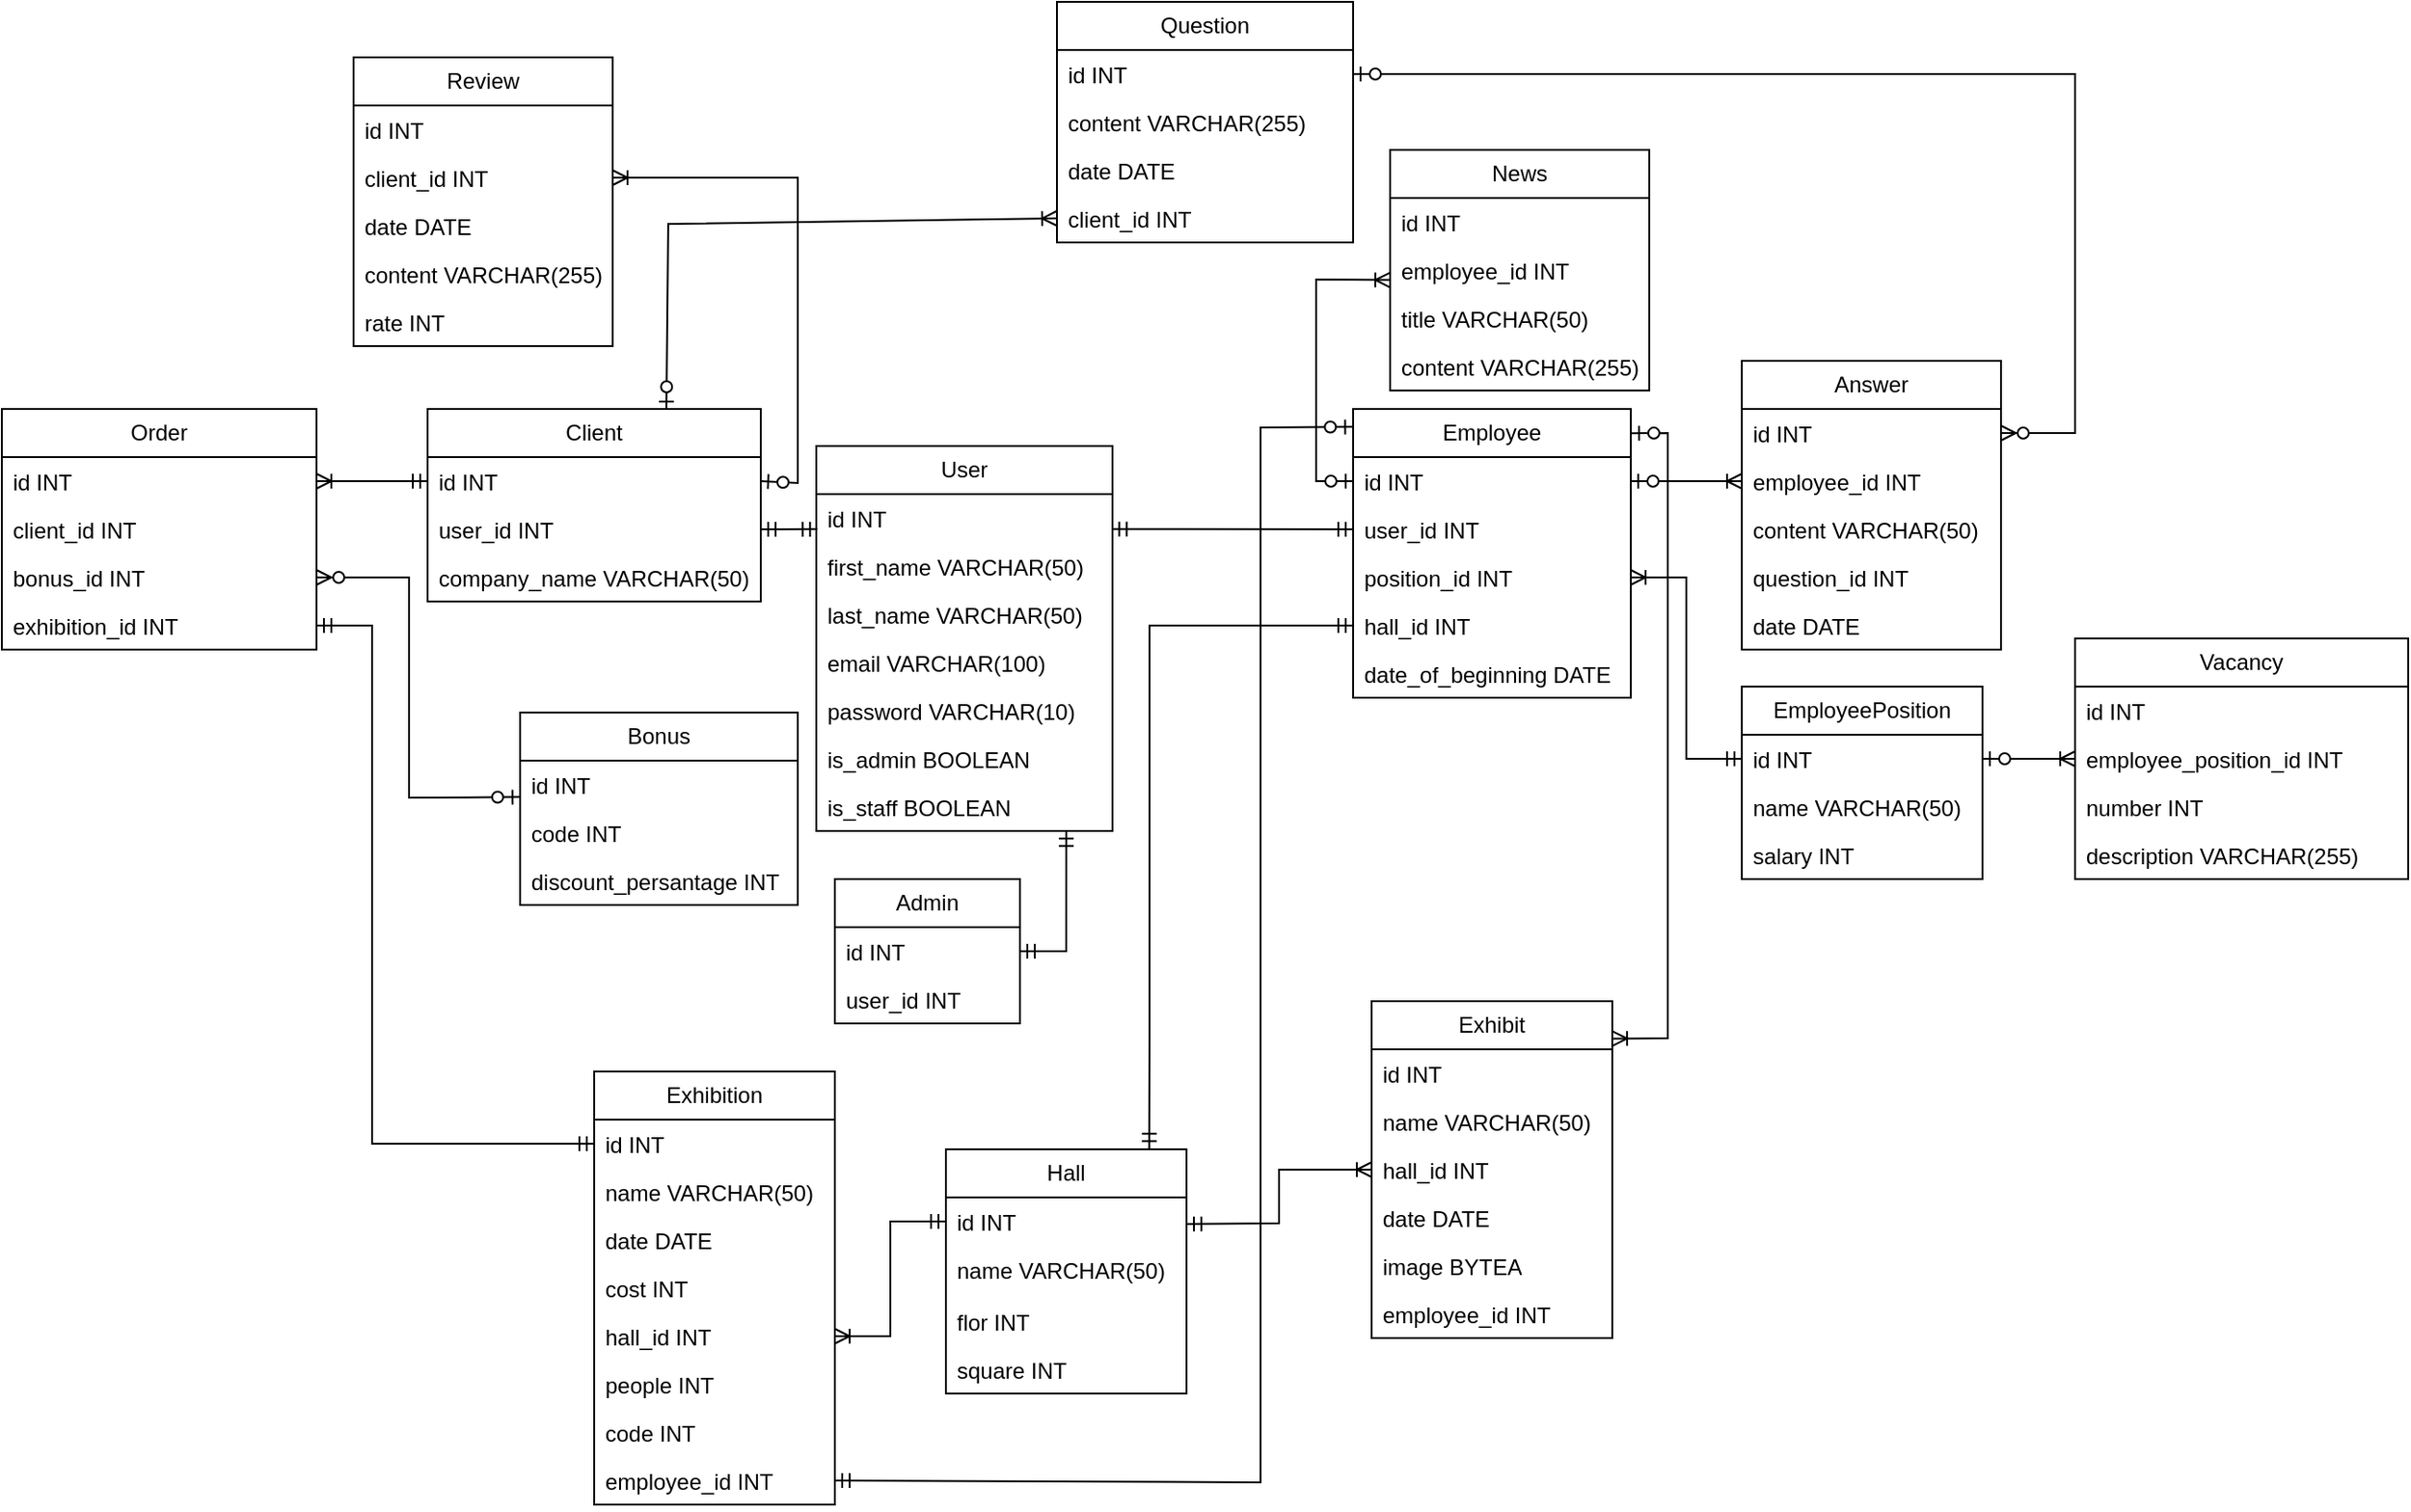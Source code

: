 <mxfile version="24.7.8">
  <diagram name="Страница — 1" id="OiuFwn5dXRsdFf4MFu_d">
    <mxGraphModel dx="890" dy="434" grid="1" gridSize="10" guides="1" tooltips="1" connect="1" arrows="1" fold="1" page="1" pageScale="1" pageWidth="3300" pageHeight="2339" math="0" shadow="0">
      <root>
        <mxCell id="0" />
        <mxCell id="1" parent="0" />
        <mxCell id="xz_uzvvLEYIj3LjR2kAn-1" value="Answer" style="swimlane;fontStyle=0;childLayout=stackLayout;horizontal=1;startSize=26;fillColor=none;horizontalStack=0;resizeParent=1;resizeParentMax=0;resizeLast=0;collapsible=1;marginBottom=0;whiteSpace=wrap;html=1;" parent="1" vertex="1">
          <mxGeometry x="940" y="194" width="140" height="156" as="geometry" />
        </mxCell>
        <mxCell id="xz_uzvvLEYIj3LjR2kAn-2" value="id INT" style="text;strokeColor=none;fillColor=none;align=left;verticalAlign=top;spacingLeft=4;spacingRight=4;overflow=hidden;rotatable=0;points=[[0,0.5],[1,0.5]];portConstraint=eastwest;whiteSpace=wrap;html=1;" parent="xz_uzvvLEYIj3LjR2kAn-1" vertex="1">
          <mxGeometry y="26" width="140" height="26" as="geometry" />
        </mxCell>
        <mxCell id="xz_uzvvLEYIj3LjR2kAn-3" value="employee_id INT" style="text;strokeColor=none;fillColor=none;align=left;verticalAlign=top;spacingLeft=4;spacingRight=4;overflow=hidden;rotatable=0;points=[[0,0.5],[1,0.5]];portConstraint=eastwest;whiteSpace=wrap;html=1;" parent="xz_uzvvLEYIj3LjR2kAn-1" vertex="1">
          <mxGeometry y="52" width="140" height="26" as="geometry" />
        </mxCell>
        <mxCell id="xz_uzvvLEYIj3LjR2kAn-4" value="content VARCHAR(50)" style="text;strokeColor=none;fillColor=none;align=left;verticalAlign=top;spacingLeft=4;spacingRight=4;overflow=hidden;rotatable=0;points=[[0,0.5],[1,0.5]];portConstraint=eastwest;whiteSpace=wrap;html=1;" parent="xz_uzvvLEYIj3LjR2kAn-1" vertex="1">
          <mxGeometry y="78" width="140" height="26" as="geometry" />
        </mxCell>
        <mxCell id="PYA6TkY53OO75lCwgB_c-13" value="question_id INT" style="text;strokeColor=none;fillColor=none;align=left;verticalAlign=top;spacingLeft=4;spacingRight=4;overflow=hidden;rotatable=0;points=[[0,0.5],[1,0.5]];portConstraint=eastwest;whiteSpace=wrap;html=1;" parent="xz_uzvvLEYIj3LjR2kAn-1" vertex="1">
          <mxGeometry y="104" width="140" height="26" as="geometry" />
        </mxCell>
        <mxCell id="loKQJZi6SepirxOrJKe6-18" value="date DATE" style="text;strokeColor=none;fillColor=none;align=left;verticalAlign=top;spacingLeft=4;spacingRight=4;overflow=hidden;rotatable=0;points=[[0,0.5],[1,0.5]];portConstraint=eastwest;whiteSpace=wrap;html=1;" parent="xz_uzvvLEYIj3LjR2kAn-1" vertex="1">
          <mxGeometry y="130" width="140" height="26" as="geometry" />
        </mxCell>
        <mxCell id="xz_uzvvLEYIj3LjR2kAn-5" value="Vacancy" style="swimlane;fontStyle=0;childLayout=stackLayout;horizontal=1;startSize=26;fillColor=none;horizontalStack=0;resizeParent=1;resizeParentMax=0;resizeLast=0;collapsible=1;marginBottom=0;whiteSpace=wrap;html=1;" parent="1" vertex="1">
          <mxGeometry x="1120" y="344" width="180" height="130" as="geometry" />
        </mxCell>
        <mxCell id="loKQJZi6SepirxOrJKe6-17" value="id INT" style="text;strokeColor=none;fillColor=none;align=left;verticalAlign=top;spacingLeft=4;spacingRight=4;overflow=hidden;rotatable=0;points=[[0,0.5],[1,0.5]];portConstraint=eastwest;whiteSpace=wrap;html=1;" parent="xz_uzvvLEYIj3LjR2kAn-5" vertex="1">
          <mxGeometry y="26" width="180" height="26" as="geometry" />
        </mxCell>
        <mxCell id="xz_uzvvLEYIj3LjR2kAn-6" value="employee_position_id INT" style="text;strokeColor=none;fillColor=none;align=left;verticalAlign=top;spacingLeft=4;spacingRight=4;overflow=hidden;rotatable=0;points=[[0,0.5],[1,0.5]];portConstraint=eastwest;whiteSpace=wrap;html=1;" parent="xz_uzvvLEYIj3LjR2kAn-5" vertex="1">
          <mxGeometry y="52" width="180" height="26" as="geometry" />
        </mxCell>
        <mxCell id="xz_uzvvLEYIj3LjR2kAn-7" value="number INT" style="text;strokeColor=none;fillColor=none;align=left;verticalAlign=top;spacingLeft=4;spacingRight=4;overflow=hidden;rotatable=0;points=[[0,0.5],[1,0.5]];portConstraint=eastwest;whiteSpace=wrap;html=1;" parent="xz_uzvvLEYIj3LjR2kAn-5" vertex="1">
          <mxGeometry y="78" width="180" height="26" as="geometry" />
        </mxCell>
        <mxCell id="xz_uzvvLEYIj3LjR2kAn-8" value="description VARCHAR(255)" style="text;strokeColor=none;fillColor=none;align=left;verticalAlign=top;spacingLeft=4;spacingRight=4;overflow=hidden;rotatable=0;points=[[0,0.5],[1,0.5]];portConstraint=eastwest;whiteSpace=wrap;html=1;" parent="xz_uzvvLEYIj3LjR2kAn-5" vertex="1">
          <mxGeometry y="104" width="180" height="26" as="geometry" />
        </mxCell>
        <mxCell id="xz_uzvvLEYIj3LjR2kAn-9" value="Question" style="swimlane;fontStyle=0;childLayout=stackLayout;horizontal=1;startSize=26;fillColor=none;horizontalStack=0;resizeParent=1;resizeParentMax=0;resizeLast=0;collapsible=1;marginBottom=0;whiteSpace=wrap;html=1;" parent="1" vertex="1">
          <mxGeometry x="570" width="160" height="130" as="geometry" />
        </mxCell>
        <mxCell id="loKQJZi6SepirxOrJKe6-19" value="id INT" style="text;strokeColor=none;fillColor=none;align=left;verticalAlign=top;spacingLeft=4;spacingRight=4;overflow=hidden;rotatable=0;points=[[0,0.5],[1,0.5]];portConstraint=eastwest;whiteSpace=wrap;html=1;" parent="xz_uzvvLEYIj3LjR2kAn-9" vertex="1">
          <mxGeometry y="26" width="160" height="26" as="geometry" />
        </mxCell>
        <mxCell id="xz_uzvvLEYIj3LjR2kAn-12" value="content VARCHAR(255)" style="text;strokeColor=none;fillColor=none;align=left;verticalAlign=top;spacingLeft=4;spacingRight=4;overflow=hidden;rotatable=0;points=[[0,0.5],[1,0.5]];portConstraint=eastwest;whiteSpace=wrap;html=1;" parent="xz_uzvvLEYIj3LjR2kAn-9" vertex="1">
          <mxGeometry y="52" width="160" height="26" as="geometry" />
        </mxCell>
        <mxCell id="loKQJZi6SepirxOrJKe6-20" value="date DATE" style="text;strokeColor=none;fillColor=none;align=left;verticalAlign=top;spacingLeft=4;spacingRight=4;overflow=hidden;rotatable=0;points=[[0,0.5],[1,0.5]];portConstraint=eastwest;whiteSpace=wrap;html=1;" parent="xz_uzvvLEYIj3LjR2kAn-9" vertex="1">
          <mxGeometry y="78" width="160" height="26" as="geometry" />
        </mxCell>
        <mxCell id="PYA6TkY53OO75lCwgB_c-49" value="client_id INT" style="text;strokeColor=none;fillColor=none;align=left;verticalAlign=top;spacingLeft=4;spacingRight=4;overflow=hidden;rotatable=0;points=[[0,0.5],[1,0.5]];portConstraint=eastwest;whiteSpace=wrap;html=1;" parent="xz_uzvvLEYIj3LjR2kAn-9" vertex="1">
          <mxGeometry y="104" width="160" height="26" as="geometry" />
        </mxCell>
        <mxCell id="xz_uzvvLEYIj3LjR2kAn-13" value="Review" style="swimlane;fontStyle=0;childLayout=stackLayout;horizontal=1;startSize=26;fillColor=none;horizontalStack=0;resizeParent=1;resizeParentMax=0;resizeLast=0;collapsible=1;marginBottom=0;whiteSpace=wrap;html=1;" parent="1" vertex="1">
          <mxGeometry x="190" y="30" width="140" height="156" as="geometry" />
        </mxCell>
        <mxCell id="xz_uzvvLEYIj3LjR2kAn-14" value="id INT" style="text;strokeColor=none;fillColor=none;align=left;verticalAlign=top;spacingLeft=4;spacingRight=4;overflow=hidden;rotatable=0;points=[[0,0.5],[1,0.5]];portConstraint=eastwest;whiteSpace=wrap;html=1;" parent="xz_uzvvLEYIj3LjR2kAn-13" vertex="1">
          <mxGeometry y="26" width="140" height="26" as="geometry" />
        </mxCell>
        <mxCell id="xz_uzvvLEYIj3LjR2kAn-15" value="client_id INT" style="text;strokeColor=none;fillColor=none;align=left;verticalAlign=top;spacingLeft=4;spacingRight=4;overflow=hidden;rotatable=0;points=[[0,0.5],[1,0.5]];portConstraint=eastwest;whiteSpace=wrap;html=1;" parent="xz_uzvvLEYIj3LjR2kAn-13" vertex="1">
          <mxGeometry y="52" width="140" height="26" as="geometry" />
        </mxCell>
        <mxCell id="loKQJZi6SepirxOrJKe6-7" value="date DATE" style="text;strokeColor=none;fillColor=none;align=left;verticalAlign=top;spacingLeft=4;spacingRight=4;overflow=hidden;rotatable=0;points=[[0,0.5],[1,0.5]];portConstraint=eastwest;whiteSpace=wrap;html=1;" parent="xz_uzvvLEYIj3LjR2kAn-13" vertex="1">
          <mxGeometry y="78" width="140" height="26" as="geometry" />
        </mxCell>
        <mxCell id="xz_uzvvLEYIj3LjR2kAn-16" value="content VARCHAR(255)" style="text;strokeColor=none;fillColor=none;align=left;verticalAlign=top;spacingLeft=4;spacingRight=4;overflow=hidden;rotatable=0;points=[[0,0.5],[1,0.5]];portConstraint=eastwest;whiteSpace=wrap;html=1;" parent="xz_uzvvLEYIj3LjR2kAn-13" vertex="1">
          <mxGeometry y="104" width="140" height="26" as="geometry" />
        </mxCell>
        <mxCell id="loKQJZi6SepirxOrJKe6-6" value="rate INT&lt;span style=&quot;color: rgba(0, 0, 0, 0); font-family: monospace; font-size: 0px; text-wrap: nowrap;&quot;&gt;%3CmxGraphModel%3E%3Croot%3E%3CmxCell%20id%3D%220%22%2F%3E%3CmxCell%20id%3D%221%22%20parent%3D%220%22%2F%3E%3CmxCell%20id%3D%222%22%20value%3D%22company_name%3A%20text%22%20style%3D%22text%3BstrokeColor%3Dnone%3BfillColor%3Dnone%3Balign%3Dleft%3BverticalAlign%3Dtop%3BspacingLeft%3D4%3BspacingRight%3D4%3Boverflow%3Dhidden%3Brotatable%3D0%3Bpoints%3D%5B%5B0%2C0.5%5D%2C%5B1%2C0.5%5D%5D%3BportConstraint%3Deastwest%3BwhiteSpace%3Dwrap%3Bhtml%3D1%3B%22%20vertex%3D%221%22%20parent%3D%221%22%3E%3CmxGeometry%20x%3D%221360%22%20y%3D%22368%22%20width%3D%22140%22%20height%3D%2226%22%20as%3D%22geometry%22%2F%3E%3C%2FmxCell%3E%3C%2Froot%3E%3C%2FmxGraphMod&amp;nbsp;&lt;/span&gt;" style="text;strokeColor=none;fillColor=none;align=left;verticalAlign=top;spacingLeft=4;spacingRight=4;overflow=hidden;rotatable=0;points=[[0,0.5],[1,0.5]];portConstraint=eastwest;whiteSpace=wrap;html=1;" parent="xz_uzvvLEYIj3LjR2kAn-13" vertex="1">
          <mxGeometry y="130" width="140" height="26" as="geometry" />
        </mxCell>
        <mxCell id="xz_uzvvLEYIj3LjR2kAn-17" value="Bonus" style="swimlane;fontStyle=0;childLayout=stackLayout;horizontal=1;startSize=26;fillColor=none;horizontalStack=0;resizeParent=1;resizeParentMax=0;resizeLast=0;collapsible=1;marginBottom=0;whiteSpace=wrap;html=1;" parent="1" vertex="1">
          <mxGeometry x="280" y="384" width="150" height="104" as="geometry" />
        </mxCell>
        <mxCell id="loKQJZi6SepirxOrJKe6-14" value="id INT" style="text;strokeColor=none;fillColor=none;align=left;verticalAlign=top;spacingLeft=4;spacingRight=4;overflow=hidden;rotatable=0;points=[[0,0.5],[1,0.5]];portConstraint=eastwest;whiteSpace=wrap;html=1;" parent="xz_uzvvLEYIj3LjR2kAn-17" vertex="1">
          <mxGeometry y="26" width="150" height="26" as="geometry" />
        </mxCell>
        <mxCell id="xz_uzvvLEYIj3LjR2kAn-18" value="code INT" style="text;strokeColor=none;fillColor=none;align=left;verticalAlign=top;spacingLeft=4;spacingRight=4;overflow=hidden;rotatable=0;points=[[0,0.5],[1,0.5]];portConstraint=eastwest;whiteSpace=wrap;html=1;" parent="xz_uzvvLEYIj3LjR2kAn-17" vertex="1">
          <mxGeometry y="52" width="150" height="26" as="geometry" />
        </mxCell>
        <mxCell id="xz_uzvvLEYIj3LjR2kAn-20" value="discount_persantage INT" style="text;strokeColor=none;fillColor=none;align=left;verticalAlign=top;spacingLeft=4;spacingRight=4;overflow=hidden;rotatable=0;points=[[0,0.5],[1,0.5]];portConstraint=eastwest;whiteSpace=wrap;html=1;" parent="xz_uzvvLEYIj3LjR2kAn-17" vertex="1">
          <mxGeometry y="78" width="150" height="26" as="geometry" />
        </mxCell>
        <mxCell id="xz_uzvvLEYIj3LjR2kAn-21" value="Order&lt;span style=&quot;color: rgba(0, 0, 0, 0); font-family: monospace; font-size: 0px; text-align: start; text-wrap: nowrap;&quot;&gt;%3CmxGraphModel%3E%3Croot%3E%3CmxCell%20id%3D%220%22%2F%3E%3CmxCell%20id%3D%221%22%20parent%3D%220%22%2F%3E%3CmxCell%20id%3D%222%22%20value%3D%22Bonus%22%20style%3D%22swimlane%3BfontStyle%3D0%3BchildLayout%3DstackLayout%3Bhorizontal%3D1%3BstartSize%3D26%3BfillColor%3Dnone%3BhorizontalStack%3D0%3BresizeParent%3D1%3BresizeParentMax%3D0%3BresizeLast%3D0%3Bcollapsible%3D1%3BmarginBottom%3D0%3BwhiteSpace%3Dwrap%3Bhtml%3D1%3B%22%20vertex%3D%221%22%20parent%3D%221%22%3E%3CmxGeometry%20x%3D%22730%22%20y%3D%22442%22%20width%3D%22140%22%20height%3D%22104%22%20as%3D%22geometry%22%2F%3E%3C%2FmxCell%3E%3CmxCell%20id%3D%223%22%20value%3D%22%2B%20field%3A%20type%22%20style%3D%22text%3BstrokeColor%3Dnone%3BfillColor%3Dnone%3Balign%3Dleft%3BverticalAlign%3Dtop%3BspacingLeft%3D4%3BspacingRight%3D4%3Boverflow%3Dhidden%3Brotatable%3D0%3Bpoints%3D%5B%5B0%2C0.5%5D%2C%5B1%2C0.5%5D%5D%3BportConstraint%3Deastwest%3BwhiteSpace%3Dwrap%3Bhtml%3D1%3B%22%20vertex%3D%221%22%20parent%3D%222%22%3E%3CmxGeometry%20y%3D%2226%22%20width%3D%22140%22%20height%3D%2226%22%20as%3D%22geometry%22%2F%3E%3C%2FmxCell%3E%3CmxCell%20id%3D%224%22%20value%3D%22%2B%20field%3A%20type%22%20style%3D%22text%3BstrokeColor%3Dnone%3BfillColor%3Dnone%3Balign%3Dleft%3BverticalAlign%3Dtop%3BspacingLeft%3D4%3BspacingRight%3D4%3Boverflow%3Dhidden%3Brotatable%3D0%3Bpoints%3D%5B%5B0%2C0.5%5D%2C%5B1%2C0.5%5D%5D%3BportConstraint%3Deastwest%3BwhiteSpace%3Dwrap%3Bhtml%3D1%3B%22%20vertex%3D%221%22%20parent%3D%222%22%3E%3CmxGeometry%20y%3D%2252%22%20width%3D%22140%22%20height%3D%2226%22%20as%3D%22geometry%22%2F%3E%3C%2FmxCell%3E%3CmxCell%20id%3D%225%22%20value%3D%22%2B%20field%3A%20type%22%20style%3D%22text%3BstrokeColor%3Dnone%3BfillColor%3Dnone%3Balign%3Dleft%3BverticalAlign%3Dtop%3BspacingLeft%3D4%3BspacingRight%3D4%3Boverflow%3Dhidden%3Brotatable%3D0%3Bpoints%3D%5B%5B0%2C0.5%5D%2C%5B1%2C0.5%5D%5D%3BportConstraint%3Deastwest%3BwhiteSpace%3Dwrap%3Bhtml%3D1%3B%22%20vertex%3D%221%22%20parent%3D%222%22%3E%3CmxGeometry%20y%3D%2278%22%20width%3D%22140%22%20height%3D%2226%22%20as%3D%22geometry%22%2F%3E%3C%2FmxCell%3E%3C%2Froot%3E%3C%2FmxGraphModel%3E&lt;/span&gt;" style="swimlane;fontStyle=0;childLayout=stackLayout;horizontal=1;startSize=26;fillColor=none;horizontalStack=0;resizeParent=1;resizeParentMax=0;resizeLast=0;collapsible=1;marginBottom=0;whiteSpace=wrap;html=1;" parent="1" vertex="1">
          <mxGeometry y="220" width="170" height="130" as="geometry" />
        </mxCell>
        <mxCell id="loKQJZi6SepirxOrJKe6-8" value="id INT" style="text;strokeColor=none;fillColor=none;align=left;verticalAlign=top;spacingLeft=4;spacingRight=4;overflow=hidden;rotatable=0;points=[[0,0.5],[1,0.5]];portConstraint=eastwest;whiteSpace=wrap;html=1;" parent="xz_uzvvLEYIj3LjR2kAn-21" vertex="1">
          <mxGeometry y="26" width="170" height="26" as="geometry" />
        </mxCell>
        <mxCell id="loKQJZi6SepirxOrJKe6-9" value="client_id INT" style="text;strokeColor=none;fillColor=none;align=left;verticalAlign=top;spacingLeft=4;spacingRight=4;overflow=hidden;rotatable=0;points=[[0,0.5],[1,0.5]];portConstraint=eastwest;whiteSpace=wrap;html=1;" parent="xz_uzvvLEYIj3LjR2kAn-21" vertex="1">
          <mxGeometry y="52" width="170" height="26" as="geometry" />
        </mxCell>
        <mxCell id="loKQJZi6SepirxOrJKe6-10" value="bonus_id INT" style="text;strokeColor=none;fillColor=none;align=left;verticalAlign=top;spacingLeft=4;spacingRight=4;overflow=hidden;rotatable=0;points=[[0,0.5],[1,0.5]];portConstraint=eastwest;whiteSpace=wrap;html=1;" parent="xz_uzvvLEYIj3LjR2kAn-21" vertex="1">
          <mxGeometry y="78" width="170" height="26" as="geometry" />
        </mxCell>
        <mxCell id="PYA6TkY53OO75lCwgB_c-22" value="exhibition_id INT" style="text;strokeColor=none;fillColor=none;align=left;verticalAlign=top;spacingLeft=4;spacingRight=4;overflow=hidden;rotatable=0;points=[[0,0.5],[1,0.5]];portConstraint=eastwest;whiteSpace=wrap;html=1;" parent="xz_uzvvLEYIj3LjR2kAn-21" vertex="1">
          <mxGeometry y="104" width="170" height="26" as="geometry" />
        </mxCell>
        <mxCell id="xz_uzvvLEYIj3LjR2kAn-25" value="EmployeePosition" style="swimlane;fontStyle=0;childLayout=stackLayout;horizontal=1;startSize=26;fillColor=none;horizontalStack=0;resizeParent=1;resizeParentMax=0;resizeLast=0;collapsible=1;marginBottom=0;whiteSpace=wrap;html=1;" parent="1" vertex="1">
          <mxGeometry x="940" y="370" width="130" height="104" as="geometry" />
        </mxCell>
        <mxCell id="loKQJZi6SepirxOrJKe6-16" value="id INT" style="text;strokeColor=none;fillColor=none;align=left;verticalAlign=top;spacingLeft=4;spacingRight=4;overflow=hidden;rotatable=0;points=[[0,0.5],[1,0.5]];portConstraint=eastwest;whiteSpace=wrap;html=1;" parent="xz_uzvvLEYIj3LjR2kAn-25" vertex="1">
          <mxGeometry y="26" width="130" height="26" as="geometry" />
        </mxCell>
        <mxCell id="xz_uzvvLEYIj3LjR2kAn-26" value="name VARCHAR(50)" style="text;strokeColor=none;fillColor=none;align=left;verticalAlign=top;spacingLeft=4;spacingRight=4;overflow=hidden;rotatable=0;points=[[0,0.5],[1,0.5]];portConstraint=eastwest;whiteSpace=wrap;html=1;" parent="xz_uzvvLEYIj3LjR2kAn-25" vertex="1">
          <mxGeometry y="52" width="130" height="26" as="geometry" />
        </mxCell>
        <mxCell id="xz_uzvvLEYIj3LjR2kAn-27" value="salary INT" style="text;strokeColor=none;fillColor=none;align=left;verticalAlign=top;spacingLeft=4;spacingRight=4;overflow=hidden;rotatable=0;points=[[0,0.5],[1,0.5]];portConstraint=eastwest;whiteSpace=wrap;html=1;" parent="xz_uzvvLEYIj3LjR2kAn-25" vertex="1">
          <mxGeometry y="78" width="130" height="26" as="geometry" />
        </mxCell>
        <mxCell id="xz_uzvvLEYIj3LjR2kAn-30" value="User" style="swimlane;fontStyle=0;childLayout=stackLayout;horizontal=1;startSize=26;fillColor=none;horizontalStack=0;resizeParent=1;resizeParentMax=0;resizeLast=0;collapsible=1;marginBottom=0;whiteSpace=wrap;html=1;" parent="1" vertex="1">
          <mxGeometry x="440" y="240" width="160" height="208" as="geometry">
            <mxRectangle x="1040" y="-130" width="70" height="30" as="alternateBounds" />
          </mxGeometry>
        </mxCell>
        <mxCell id="xz_uzvvLEYIj3LjR2kAn-31" value="id INT" style="text;strokeColor=none;fillColor=none;align=left;verticalAlign=top;spacingLeft=4;spacingRight=4;overflow=hidden;rotatable=0;points=[[0,0.5],[1,0.5]];portConstraint=eastwest;whiteSpace=wrap;html=1;" parent="xz_uzvvLEYIj3LjR2kAn-30" vertex="1">
          <mxGeometry y="26" width="160" height="26" as="geometry" />
        </mxCell>
        <mxCell id="xz_uzvvLEYIj3LjR2kAn-32" value="first_name VARCHAR(50)" style="text;strokeColor=none;fillColor=none;align=left;verticalAlign=top;spacingLeft=4;spacingRight=4;overflow=hidden;rotatable=0;points=[[0,0.5],[1,0.5]];portConstraint=eastwest;whiteSpace=wrap;html=1;" parent="xz_uzvvLEYIj3LjR2kAn-30" vertex="1">
          <mxGeometry y="52" width="160" height="26" as="geometry" />
        </mxCell>
        <mxCell id="xz_uzvvLEYIj3LjR2kAn-33" value="last_name VARCHAR(50)" style="text;strokeColor=none;fillColor=none;align=left;verticalAlign=top;spacingLeft=4;spacingRight=4;overflow=hidden;rotatable=0;points=[[0,0.5],[1,0.5]];portConstraint=eastwest;whiteSpace=wrap;html=1;" parent="xz_uzvvLEYIj3LjR2kAn-30" vertex="1">
          <mxGeometry y="78" width="160" height="26" as="geometry" />
        </mxCell>
        <mxCell id="loKQJZi6SepirxOrJKe6-1" value="email VARCHAR(100)" style="text;strokeColor=none;fillColor=none;align=left;verticalAlign=top;spacingLeft=4;spacingRight=4;overflow=hidden;rotatable=0;points=[[0,0.5],[1,0.5]];portConstraint=eastwest;whiteSpace=wrap;html=1;" parent="xz_uzvvLEYIj3LjR2kAn-30" vertex="1">
          <mxGeometry y="104" width="160" height="26" as="geometry" />
        </mxCell>
        <mxCell id="loKQJZi6SepirxOrJKe6-2" value="password VARCHAR(10)" style="text;strokeColor=none;fillColor=none;align=left;verticalAlign=top;spacingLeft=4;spacingRight=4;overflow=hidden;rotatable=0;points=[[0,0.5],[1,0.5]];portConstraint=eastwest;whiteSpace=wrap;html=1;" parent="xz_uzvvLEYIj3LjR2kAn-30" vertex="1">
          <mxGeometry y="130" width="160" height="26" as="geometry" />
        </mxCell>
        <mxCell id="loKQJZi6SepirxOrJKe6-3" value="is_admin BOOLEAN&lt;span style=&quot;color: rgba(0, 0, 0, 0); font-family: monospace; font-size: 0px; text-wrap: nowrap;&quot;&gt;%3CmxGraphModel%3E%3Croot%3E%3CmxCell%20id%3D%220%22%2F%3E%3CmxCell%20id%3D%221%22%20parent%3D%220%22%2F%3E%3CmxCell%20id%3D%222%22%20value%3D%22first_name%3A%20text%22%20style%3D%22text%3BstrokeColor%3Dnone%3BfillColor%3Dnone%3Balign%3Dleft%3BverticalAlign%3Dtop%3BspacingLeft%3D4%3BspacingRight%3D4%3Boverflow%3Dhidden%3Brotatable%3D0%3Bpoints%3D%5B%5B0%2C0.5%5D%2C%5B1%2C0.5%5D%5D%3BportConstraint%3Deastwest%3BwhiteSpace%3Dwrap%3Bhtml%3D1%3B%22%20vertex%3D%221%22%20parent%3D%221%22%3E%3CmxGeometry%20x%3D%221200%22%20y%3D%22462%22%20width%3D%22140%22%20height%3D%2226%22%20as%3D%22geometry%22%2F%3E%3C%2FmxCell%3E%3C%2Froot%3E%3C%2FmxGraphMode BE&lt;/span&gt;" style="text;strokeColor=none;fillColor=none;align=left;verticalAlign=top;spacingLeft=4;spacingRight=4;overflow=hidden;rotatable=0;points=[[0,0.5],[1,0.5]];portConstraint=eastwest;whiteSpace=wrap;html=1;" parent="xz_uzvvLEYIj3LjR2kAn-30" vertex="1">
          <mxGeometry y="156" width="160" height="26" as="geometry" />
        </mxCell>
        <mxCell id="loKQJZi6SepirxOrJKe6-4" value="is_staff BOOLEAN&lt;span style=&quot;color: rgba(0, 0, 0, 0); font-family: monospace; font-size: 0px; text-wrap: nowrap;&quot;&gt;%3CmxGraphModel%3E%3Croot%3E%3CmxCell%20id%3D%220%22%2F%3E%3CmxCell%20id%3D%221%22%20parent%3D%220%22%2F%3E%3CmxCell%20id%3D%222%22%20value%3D%22first_name%3A%20text%22%20style%3D%22text%3BstrokeColor%3Dnone%3BfillColor%3Dnone%3Balign%3Dleft%3BverticalAlign%3Dtop%3BspacingLeft%3D4%3BspacingRight%3D4%3Boverflow%3Dhidden%3Brotatable%3D0%3Bpoints%3D%5B%5B0%2C0.5%5D%2C%5B1%2C0.5%5D%5D%3BportConstraint%3Deastwest%3BwhiteSpace%3Dwrap%3Bhtml%3D1%3B%22%20vertex%3D%221%22%20parent%3D%221%22%3E%3CmxGeometry%20x%3D%221200%22%20y%3D%22462%22%20width%3D%22140%22%20height%3D%2226%22%20as%3D%22geometry%22%2F%3E%3C%2FmxCell%3E%3C%2Froot%3E%3C%2FmxGraphMode&lt;/span&gt;" style="text;strokeColor=none;fillColor=none;align=left;verticalAlign=top;spacingLeft=4;spacingRight=4;overflow=hidden;rotatable=0;points=[[0,0.5],[1,0.5]];portConstraint=eastwest;whiteSpace=wrap;html=1;" parent="xz_uzvvLEYIj3LjR2kAn-30" vertex="1">
          <mxGeometry y="182" width="160" height="26" as="geometry" />
        </mxCell>
        <mxCell id="xz_uzvvLEYIj3LjR2kAn-34" value="Client" style="swimlane;fontStyle=0;childLayout=stackLayout;horizontal=1;startSize=26;fillColor=none;horizontalStack=0;resizeParent=1;resizeParentMax=0;resizeLast=0;collapsible=1;marginBottom=0;whiteSpace=wrap;html=1;" parent="1" vertex="1">
          <mxGeometry x="230" y="220" width="180" height="104" as="geometry" />
        </mxCell>
        <mxCell id="xz_uzvvLEYIj3LjR2kAn-35" value="id INT" style="text;strokeColor=none;fillColor=none;align=left;verticalAlign=top;spacingLeft=4;spacingRight=4;overflow=hidden;rotatable=0;points=[[0,0.5],[1,0.5]];portConstraint=eastwest;whiteSpace=wrap;html=1;" parent="xz_uzvvLEYIj3LjR2kAn-34" vertex="1">
          <mxGeometry y="26" width="180" height="26" as="geometry" />
        </mxCell>
        <mxCell id="xz_uzvvLEYIj3LjR2kAn-36" value="user_id INT" style="text;strokeColor=none;fillColor=none;align=left;verticalAlign=top;spacingLeft=4;spacingRight=4;overflow=hidden;rotatable=0;points=[[0,0.5],[1,0.5]];portConstraint=eastwest;whiteSpace=wrap;html=1;" parent="xz_uzvvLEYIj3LjR2kAn-34" vertex="1">
          <mxGeometry y="52" width="180" height="26" as="geometry" />
        </mxCell>
        <mxCell id="loKQJZi6SepirxOrJKe6-5" value="company_name VARCHAR(50)" style="text;strokeColor=none;fillColor=none;align=left;verticalAlign=top;spacingLeft=4;spacingRight=4;overflow=hidden;rotatable=0;points=[[0,0.5],[1,0.5]];portConstraint=eastwest;whiteSpace=wrap;html=1;" parent="xz_uzvvLEYIj3LjR2kAn-34" vertex="1">
          <mxGeometry y="78" width="180" height="26" as="geometry" />
        </mxCell>
        <mxCell id="xz_uzvvLEYIj3LjR2kAn-38" value="Employee" style="swimlane;fontStyle=0;childLayout=stackLayout;horizontal=1;startSize=26;fillColor=none;horizontalStack=0;resizeParent=1;resizeParentMax=0;resizeLast=0;collapsible=1;marginBottom=0;whiteSpace=wrap;html=1;" parent="1" vertex="1">
          <mxGeometry x="730" y="220" width="150" height="156" as="geometry" />
        </mxCell>
        <mxCell id="loKQJZi6SepirxOrJKe6-15" value="id INT" style="text;strokeColor=none;fillColor=none;align=left;verticalAlign=top;spacingLeft=4;spacingRight=4;overflow=hidden;rotatable=0;points=[[0,0.5],[1,0.5]];portConstraint=eastwest;whiteSpace=wrap;html=1;" parent="xz_uzvvLEYIj3LjR2kAn-38" vertex="1">
          <mxGeometry y="26" width="150" height="26" as="geometry" />
        </mxCell>
        <mxCell id="xz_uzvvLEYIj3LjR2kAn-39" value="user_id INT" style="text;strokeColor=none;fillColor=none;align=left;verticalAlign=top;spacingLeft=4;spacingRight=4;overflow=hidden;rotatable=0;points=[[0,0.5],[1,0.5]];portConstraint=eastwest;whiteSpace=wrap;html=1;" parent="xz_uzvvLEYIj3LjR2kAn-38" vertex="1">
          <mxGeometry y="52" width="150" height="26" as="geometry" />
        </mxCell>
        <mxCell id="xz_uzvvLEYIj3LjR2kAn-40" value="position_id INT" style="text;strokeColor=none;fillColor=none;align=left;verticalAlign=top;spacingLeft=4;spacingRight=4;overflow=hidden;rotatable=0;points=[[0,0.5],[1,0.5]];portConstraint=eastwest;whiteSpace=wrap;html=1;" parent="xz_uzvvLEYIj3LjR2kAn-38" vertex="1">
          <mxGeometry y="78" width="150" height="26" as="geometry" />
        </mxCell>
        <mxCell id="PYA6TkY53OO75lCwgB_c-53" value="hall_id INT" style="text;strokeColor=none;fillColor=none;align=left;verticalAlign=top;spacingLeft=4;spacingRight=4;overflow=hidden;rotatable=0;points=[[0,0.5],[1,0.5]];portConstraint=eastwest;whiteSpace=wrap;html=1;" parent="xz_uzvvLEYIj3LjR2kAn-38" vertex="1">
          <mxGeometry y="104" width="150" height="26" as="geometry" />
        </mxCell>
        <mxCell id="xz_uzvvLEYIj3LjR2kAn-41" value="date_of_beginning DATE" style="text;strokeColor=none;fillColor=none;align=left;verticalAlign=top;spacingLeft=4;spacingRight=4;overflow=hidden;rotatable=0;points=[[0,0.5],[1,0.5]];portConstraint=eastwest;whiteSpace=wrap;html=1;" parent="xz_uzvvLEYIj3LjR2kAn-38" vertex="1">
          <mxGeometry y="130" width="150" height="26" as="geometry" />
        </mxCell>
        <mxCell id="-UJhQmpOmuIaUnyKF4Fn-2" value="News" style="swimlane;fontStyle=0;childLayout=stackLayout;horizontal=1;startSize=26;fillColor=none;horizontalStack=0;resizeParent=1;resizeParentMax=0;resizeLast=0;collapsible=1;marginBottom=0;whiteSpace=wrap;html=1;" parent="1" vertex="1">
          <mxGeometry x="750" y="80" width="140" height="130" as="geometry" />
        </mxCell>
        <mxCell id="-UJhQmpOmuIaUnyKF4Fn-3" value="id INT" style="text;strokeColor=none;fillColor=none;align=left;verticalAlign=top;spacingLeft=4;spacingRight=4;overflow=hidden;rotatable=0;points=[[0,0.5],[1,0.5]];portConstraint=eastwest;whiteSpace=wrap;html=1;" parent="-UJhQmpOmuIaUnyKF4Fn-2" vertex="1">
          <mxGeometry y="26" width="140" height="26" as="geometry" />
        </mxCell>
        <mxCell id="-UJhQmpOmuIaUnyKF4Fn-4" value="employee_id INT" style="text;strokeColor=none;fillColor=none;align=left;verticalAlign=top;spacingLeft=4;spacingRight=4;overflow=hidden;rotatable=0;points=[[0,0.5],[1,0.5]];portConstraint=eastwest;whiteSpace=wrap;html=1;" parent="-UJhQmpOmuIaUnyKF4Fn-2" vertex="1">
          <mxGeometry y="52" width="140" height="26" as="geometry" />
        </mxCell>
        <mxCell id="PYA6TkY53OO75lCwgB_c-31" value="title VARCHAR(50)" style="text;strokeColor=none;fillColor=none;align=left;verticalAlign=top;spacingLeft=4;spacingRight=4;overflow=hidden;rotatable=0;points=[[0,0.5],[1,0.5]];portConstraint=eastwest;whiteSpace=wrap;html=1;" parent="-UJhQmpOmuIaUnyKF4Fn-2" vertex="1">
          <mxGeometry y="78" width="140" height="26" as="geometry" />
        </mxCell>
        <mxCell id="-UJhQmpOmuIaUnyKF4Fn-5" value="content VARCHAR(255)" style="text;strokeColor=none;fillColor=none;align=left;verticalAlign=top;spacingLeft=4;spacingRight=4;overflow=hidden;rotatable=0;points=[[0,0.5],[1,0.5]];portConstraint=eastwest;whiteSpace=wrap;html=1;" parent="-UJhQmpOmuIaUnyKF4Fn-2" vertex="1">
          <mxGeometry y="104" width="140" height="26" as="geometry" />
        </mxCell>
        <mxCell id="-UJhQmpOmuIaUnyKF4Fn-8" value="Exhibition" style="swimlane;fontStyle=0;childLayout=stackLayout;horizontal=1;startSize=26;fillColor=none;horizontalStack=0;resizeParent=1;resizeParentMax=0;resizeLast=0;collapsible=1;marginBottom=0;whiteSpace=wrap;html=1;" parent="1" vertex="1">
          <mxGeometry x="320" y="578" width="130" height="234" as="geometry" />
        </mxCell>
        <mxCell id="-UJhQmpOmuIaUnyKF4Fn-9" value="id INT" style="text;strokeColor=none;fillColor=none;align=left;verticalAlign=top;spacingLeft=4;spacingRight=4;overflow=hidden;rotatable=0;points=[[0,0.5],[1,0.5]];portConstraint=eastwest;whiteSpace=wrap;html=1;" parent="-UJhQmpOmuIaUnyKF4Fn-8" vertex="1">
          <mxGeometry y="26" width="130" height="26" as="geometry" />
        </mxCell>
        <mxCell id="-UJhQmpOmuIaUnyKF4Fn-10" value="name VARCHAR(50)" style="text;strokeColor=none;fillColor=none;align=left;verticalAlign=top;spacingLeft=4;spacingRight=4;overflow=hidden;rotatable=0;points=[[0,0.5],[1,0.5]];portConstraint=eastwest;whiteSpace=wrap;html=1;" parent="-UJhQmpOmuIaUnyKF4Fn-8" vertex="1">
          <mxGeometry y="52" width="130" height="26" as="geometry" />
        </mxCell>
        <mxCell id="-UJhQmpOmuIaUnyKF4Fn-11" value="date DATE" style="text;strokeColor=none;fillColor=none;align=left;verticalAlign=top;spacingLeft=4;spacingRight=4;overflow=hidden;rotatable=0;points=[[0,0.5],[1,0.5]];portConstraint=eastwest;whiteSpace=wrap;html=1;" parent="-UJhQmpOmuIaUnyKF4Fn-8" vertex="1">
          <mxGeometry y="78" width="130" height="26" as="geometry" />
        </mxCell>
        <mxCell id="-UJhQmpOmuIaUnyKF4Fn-12" value="cost INT&lt;span style=&quot;color: rgba(0, 0, 0, 0); font-family: monospace; font-size: 0px; text-wrap: nowrap;&quot;&gt;%3CmxGraphModel%3E%3Croot%3E%3CmxCell%20id%3D%220%22%2F%3E%3CmxCell%20id%3D%221%22%20parent%3D%220%22%2F%3E%3CmxCell%20id%3D%222%22%20value%3D%22Question%22%20style%3D%22swimlane%3BfontStyle%3D0%3BchildLayout%3DstackLayout%3Bhorizontal%3D1%3BstartSize%3D26%3BfillColor%3Dnone%3BhorizontalStack%3D0%3BresizeParent%3D1%3BresizeParentMax%3D0%3BresizeLast%3D0%3Bcollapsible%3D1%3BmarginBottom%3D0%3BwhiteSpace%3Dwrap%3Bhtml%3D1%3B%22%20vertex%3D%221%22%20parent%3D%221%22%3E%3CmxGeometry%20x%3D%221320%22%20y%3D%22-208%22%20width%3D%22120%22%20height%3D%22130%22%20as%3D%22geometry%22%2F%3E%3C%2FmxCell%3E%3CmxCell%20id%3D%223%22%20value%3D%22id%22%20style%3D%22text%3BstrokeColor%3Dnone%3BfillColor%3Dnone%3Balign%3Dleft%3BverticalAlign%3Dtop%3BspacingLeft%3D4%3BspacingRight%3D4%3Boverflow%3Dhidden%3Brotatable%3D0%3Bpoints%3D%5B%5B0%2C0.5%5D%2C%5B1%2C0.5%5D%5D%3BportConstraint%3Deastwest%3BwhiteSpace%3Dwrap%3Bhtml%3D1%3B%22%20vertex%3D%221%22%20parent%3D%222%22%3E%3CmxGeometry%20y%3D%2226%22%20width%3D%22120%22%20height%3D%2226%22%20as%3D%22geometry%22%2F%3E%3C%2FmxCell%3E%3CmxCell%20id%3D%224%22%20value%3D%22answer_id%22%20style%3D%22text%3BstrokeColor%3Dnone%3BfillColor%3Dnone%3Balign%3Dleft%3BverticalAlign%3Dtop%3BspacingLeft%3D4%3BspacingRight%3D4%3Boverflow%3Dhidden%3Brotatable%3D0%3Bpoints%3D%5B%5B0%2C0.5%5D%2C%5B1%2C0.5%5D%5D%3BportConstraint%3Deastwest%3BwhiteSpace%3Dwrap%3Bhtml%3D1%3B%22%20vertex%3D%221%22%20parent%3D%222%22%3E%3CmxGeometry%20y%3D%2252%22%20width%3D%22120%22%20height%3D%2226%22%20as%3D%22geometry%22%2F%3E%3C%2FmxCell%3E%3CmxCell%20id%3D%225%22%20value%3D%22content%22%20style%3D%22text%3BstrokeColor%3Dnone%3BfillColor%3Dnone%3Balign%3Dleft%3BverticalAlign%3Dtop%3BspacingLeft%3D4%3BspacingRight%3D4%3Boverflow%3Dhidden%3Brotatable%3D0%3Bpoints%3D%5B%5B0%2C0.5%5D%2C%5B1%2C0.5%5D%5D%3BportConstraint%3Deastwest%3BwhiteSpace%3Dwrap%3Bhtml%3D1%3B%22%20vertex%3D%221%22%20parent%3D%222%22%3E%3CmxGeometry%20y%3D%2278%22%20width%3D%22120%22%20height%3D%2226%22%20as%3D%22geometry%22%2F%3E%3C%2FmxCell%3E%3CmxCell%20id%3D%226%22%20value%3D%22date%22%20style%3D%22text%3BstrokeColor%3Dnone%3BfillColor%3Dnone%3Balign%3Dleft%3BverticalAlign%3Dtop%3BspacingLeft%3D4%3BspacingRight%3D4%3Boverflow%3Dhidden%3Brotatable%3D0%3Bpoints%3D%5B%5B0%2C0.5%5D%2C%5B1%2C0.5%5D%5D%3BportConstraint%3Deastwest%3BwhiteSpace%3Dwrap%3Bhtml%3D1%3B%22%20vertex%3D%221%22%20parent%3D%222%22%3E%3CmxGeometry%20y%3D%22104%22%20width%3D%22120%22%20height%3D%2226%22%20as%3D%22geometry%22%2F%3E%3C%2FmxCell%3E%3C%2Froot%3E%3C%2FmxGraphModel%3E&amp;nbsp;&lt;/span&gt;" style="text;strokeColor=none;fillColor=none;align=left;verticalAlign=top;spacingLeft=4;spacingRight=4;overflow=hidden;rotatable=0;points=[[0,0.5],[1,0.5]];portConstraint=eastwest;whiteSpace=wrap;html=1;" parent="-UJhQmpOmuIaUnyKF4Fn-8" vertex="1">
          <mxGeometry y="104" width="130" height="26" as="geometry" />
        </mxCell>
        <mxCell id="-UJhQmpOmuIaUnyKF4Fn-13" value="hall_id INT" style="text;strokeColor=none;fillColor=none;align=left;verticalAlign=top;spacingLeft=4;spacingRight=4;overflow=hidden;rotatable=0;points=[[0,0.5],[1,0.5]];portConstraint=eastwest;whiteSpace=wrap;html=1;" parent="-UJhQmpOmuIaUnyKF4Fn-8" vertex="1">
          <mxGeometry y="130" width="130" height="26" as="geometry" />
        </mxCell>
        <mxCell id="-UJhQmpOmuIaUnyKF4Fn-15" value="people INT" style="text;strokeColor=none;fillColor=none;align=left;verticalAlign=top;spacingLeft=4;spacingRight=4;overflow=hidden;rotatable=0;points=[[0,0.5],[1,0.5]];portConstraint=eastwest;whiteSpace=wrap;html=1;" parent="-UJhQmpOmuIaUnyKF4Fn-8" vertex="1">
          <mxGeometry y="156" width="130" height="26" as="geometry" />
        </mxCell>
        <mxCell id="-UJhQmpOmuIaUnyKF4Fn-14" value="code INT&lt;span style=&quot;color: rgba(0, 0, 0, 0); font-family: monospace; font-size: 0px; text-wrap: nowrap;&quot;&gt;%3CmxGraphModel%3E%3Croot%3E%3CmxCell%20id%3D%220%22%2F%3E%3CmxCell%20id%3D%221%22%20parent%3D%220%22%2F%3E%3CmxCell%20id%3D%222%22%20value%3D%22cost%26lt%3Bspan%20style%3D%26quot%3Bcolor%3A%20rgba(0%2C%200%2C%200%2C%200)%3B%20font-family%3A%20monospace%3B%20font-size%3A%200px%3B%20text-wrap%3A%20nowrap%3B%26quot%3B%26gt%3B%253CmxGraphModel%253E%253Croot%253E%253CmxCell%2520id%253D%25220%2522%252F%253E%253CmxCell%2520id%253D%25221%2522%2520parent%253D%25220%2522%252F%253E%253CmxCell%2520id%253D%25222%2522%2520value%253D%2522Question%2522%2520style%253D%2522swimlane%253BfontStyle%253D0%253BchildLayout%253DstackLayout%253Bhorizontal%253D1%253BstartSize%253D26%253BfillColor%253Dnone%253BhorizontalStack%253D0%253BresizeParent%253D1%253BresizeParentMax%253D0%253BresizeLast%253D0%253Bcollapsible%253D1%253BmarginBottom%253D0%253BwhiteSpace%253Dwrap%253Bhtml%253D1%253B%2522%2520vertex%253D%25221%2522%2520parent%253D%25221%2522%253E%253CmxGeometry%2520x%253D%25221320%2522%2520y%253D%2522-208%2522%2520width%253D%2522120%2522%2520height%253D%2522130%2522%2520as%253D%2522geometry%2522%252F%253E%253C%252FmxCell%253E%253CmxCell%2520id%253D%25223%2522%2520value%253D%2522id%2522%2520style%253D%2522text%253BstrokeColor%253Dnone%253BfillColor%253Dnone%253Balign%253Dleft%253BverticalAlign%253Dtop%253BspacingLeft%253D4%253BspacingRight%253D4%253Boverflow%253Dhidden%253Brotatable%253D0%253Bpoints%253D%255B%255B0%252C0.5%255D%252C%255B1%252C0.5%255D%255D%253BportConstraint%253Deastwest%253BwhiteSpace%253Dwrap%253Bhtml%253D1%253B%2522%2520vertex%253D%25221%2522%2520parent%253D%25222%2522%253E%253CmxGeometry%2520y%253D%252226%2522%2520width%253D%2522120%2522%2520height%253D%252226%2522%2520as%253D%2522geometry%2522%252F%253E%253C%252FmxCell%253E%253CmxCell%2520id%253D%25224%2522%2520value%253D%2522answer_id%2522%2520style%253D%2522text%253BstrokeColor%253Dnone%253BfillColor%253Dnone%253Balign%253Dleft%253BverticalAlign%253Dtop%253BspacingLeft%253D4%253BspacingRight%253D4%253Boverflow%253Dhidden%253Brotatable%253D0%253Bpoints%253D%255B%255B0%252C0.5%255D%252C%255B1%252C0.5%255D%255D%253BportConstraint%253Deastwest%253BwhiteSpace%253Dwrap%253Bhtml%253D1%253B%2522%2520vertex%253D%25221%2522%2520parent%253D%25222%2522%253E%253CmxGeometry%2520y%253D%252252%2522%2520width%253D%2522120%2522%2520height%253D%252226%2522%2520as%253D%2522geometry%2522%252F%253E%253C%252FmxCell%253E%253CmxCell%2520id%253D%25225%2522%2520value%253D%2522content%2522%2520style%253D%2522text%253BstrokeColor%253Dnone%253BfillColor%253Dnone%253Balign%253Dleft%253BverticalAlign%253Dtop%253BspacingLeft%253D4%253BspacingRight%253D4%253Boverflow%253Dhidden%253Brotatable%253D0%253Bpoints%253D%255B%255B0%252C0.5%255D%252C%255B1%252C0.5%255D%255D%253BportConstraint%253Deastwest%253BwhiteSpace%253Dwrap%253Bhtml%253D1%253B%2522%2520vertex%253D%25221%2522%2520parent%253D%25222%2522%253E%253CmxGeometry%2520y%253D%252278%2522%2520width%253D%2522120%2522%2520height%253D%252226%2522%2520as%253D%2522geometry%2522%252F%253E%253C%252FmxCell%253E%253CmxCell%2520id%253D%25226%2522%2520value%253D%2522date%2522%2520style%253D%2522text%253BstrokeColor%253Dnone%253BfillColor%253Dnone%253Balign%253Dleft%253BverticalAlign%253Dtop%253BspacingLeft%253D4%253BspacingRight%253D4%253Boverflow%253Dhidden%253Brotatable%253D0%253Bpoints%253D%255B%255B0%252C0.5%255D%252C%255B1%252C0.5%255D%255D%253BportConstraint%253Deastwest%253BwhiteSpace%253Dwrap%253Bhtml%253D1%253B%2522%2520vertex%253D%25221%2522%2520parent%253D%25222%2522%253E%253CmxGeometry%2520y%253D%2522104%2522%2520width%253D%2522120%2522%2520height%253D%252226%2522%2520as%253D%2522geometry%2522%252F%253E%253C%252FmxCell%253E%253C%252Froot%253E%253C%252FmxGraphModel%253E%26lt%3B%2Fspan%26gt%3B%22%20style%3D%22text%3BstrokeColor%3Dnone%3BfillColor%3Dnone%3Balign%3Dleft%3BverticalAlign%3Dtop%3BspacingLeft%3D4%3BspacingRight%3D4%3Boverflow%3Dhidden%3Brotatable%3D0%3Bpoints%3D%5B%5B0%2C0.5%5D%2C%5B1%2C0.5%5D%5D%3BportConstraint%3Deastwest%3BwhiteSpace%3Dwrap%3Bhtml%3D1%3B%22%20vertex%3D%221%22%20parent%3D%221%22%3E%3CmxGeometry%20x%3D%221160%22%20y%3D%22344%22%20width%3D%22120%22%20height%3D%2226%22%20as%3D%22geometry%22%2F%3E%3C%2FmxCell%3E%3C%2Froot%3E%3C%2FmxGraphModel%3E&lt;/span&gt;" style="text;strokeColor=none;fillColor=none;align=left;verticalAlign=top;spacingLeft=4;spacingRight=4;overflow=hidden;rotatable=0;points=[[0,0.5],[1,0.5]];portConstraint=eastwest;whiteSpace=wrap;html=1;" parent="-UJhQmpOmuIaUnyKF4Fn-8" vertex="1">
          <mxGeometry y="182" width="130" height="26" as="geometry" />
        </mxCell>
        <mxCell id="PYA6TkY53OO75lCwgB_c-56" value="employee_id INT" style="text;strokeColor=none;fillColor=none;align=left;verticalAlign=top;spacingLeft=4;spacingRight=4;overflow=hidden;rotatable=0;points=[[0,0.5],[1,0.5]];portConstraint=eastwest;whiteSpace=wrap;html=1;" parent="-UJhQmpOmuIaUnyKF4Fn-8" vertex="1">
          <mxGeometry y="208" width="130" height="26" as="geometry" />
        </mxCell>
        <mxCell id="-UJhQmpOmuIaUnyKF4Fn-16" value="Exhibit" style="swimlane;fontStyle=0;childLayout=stackLayout;horizontal=1;startSize=26;fillColor=none;horizontalStack=0;resizeParent=1;resizeParentMax=0;resizeLast=0;collapsible=1;marginBottom=0;whiteSpace=wrap;html=1;" parent="1" vertex="1">
          <mxGeometry x="740" y="540" width="130" height="182" as="geometry" />
        </mxCell>
        <mxCell id="-UJhQmpOmuIaUnyKF4Fn-17" value="id INT" style="text;strokeColor=none;fillColor=none;align=left;verticalAlign=top;spacingLeft=4;spacingRight=4;overflow=hidden;rotatable=0;points=[[0,0.5],[1,0.5]];portConstraint=eastwest;whiteSpace=wrap;html=1;" parent="-UJhQmpOmuIaUnyKF4Fn-16" vertex="1">
          <mxGeometry y="26" width="130" height="26" as="geometry" />
        </mxCell>
        <mxCell id="-UJhQmpOmuIaUnyKF4Fn-18" value="name VARCHAR(50)" style="text;strokeColor=none;fillColor=none;align=left;verticalAlign=top;spacingLeft=4;spacingRight=4;overflow=hidden;rotatable=0;points=[[0,0.5],[1,0.5]];portConstraint=eastwest;whiteSpace=wrap;html=1;" parent="-UJhQmpOmuIaUnyKF4Fn-16" vertex="1">
          <mxGeometry y="52" width="130" height="26" as="geometry" />
        </mxCell>
        <mxCell id="-UJhQmpOmuIaUnyKF4Fn-24" value="hall_id INT" style="text;strokeColor=none;fillColor=none;align=left;verticalAlign=top;spacingLeft=4;spacingRight=4;overflow=hidden;rotatable=0;points=[[0,0.5],[1,0.5]];portConstraint=eastwest;whiteSpace=wrap;html=1;" parent="-UJhQmpOmuIaUnyKF4Fn-16" vertex="1">
          <mxGeometry y="78" width="130" height="26" as="geometry" />
        </mxCell>
        <mxCell id="-UJhQmpOmuIaUnyKF4Fn-19" value="date DATE&lt;span style=&quot;color: rgba(0, 0, 0, 0); font-family: monospace; font-size: 0px; text-wrap: nowrap;&quot;&gt;%3CmxGraphModel%3E%3Croot%3E%3CmxCell%20id%3D%220%22%2F%3E%3CmxCell%20id%3D%221%22%20parent%3D%220%22%2F%3E%3CmxCell%20id%3D%222%22%20value%3D%22EmployeePosition%22%20style%3D%22swimlane%3BfontStyle%3D0%3BchildLayout%3DstackLayout%3Bhorizontal%3D1%3BstartSize%3D26%3BfillColor%3Dnone%3BhorizontalStack%3D0%3BresizeParent%3D1%3BresizeParentMax%3D0%3BresizeLast%3D0%3Bcollapsible%3D1%3BmarginBottom%3D0%3BwhiteSpace%3Dwrap%3Bhtml%3D1%3B%22%20vertex%3D%221%22%20parent%3D%221%22%3E%3CmxGeometry%20x%3D%221380%22%20y%3D%22110%22%20width%3D%22130%22%20height%3D%22104%22%20as%3D%22geometry%22%2F%3E%3C%2FmxCell%3E%3CmxCell%20id%3D%223%22%20value%3D%22id%22%20style%3D%22text%3BstrokeColor%3Dnone%3BfillColor%3Dnone%3Balign%3Dleft%3BverticalAlign%3Dtop%3BspacingLeft%3D4%3BspacingRight%3D4%3Boverflow%3Dhidden%3Brotatable%3D0%3Bpoints%3D%5B%5B0%2C0.5%5D%2C%5B1%2C0.5%5D%5D%3BportConstraint%3Deastwest%3BwhiteSpace%3Dwrap%3Bhtml%3D1%3B%22%20vertex%3D%221%22%20parent%3D%222%22%3E%3CmxGeometry%20y%3D%2226%22%20width%3D%22130%22%20height%3D%2226%22%20as%3D%22geometry%22%2F%3E%3C%2FmxCell%3E%3CmxCell%20id%3D%224%22%20value%3D%22name%22%20style%3D%22text%3BstrokeColor%3Dnone%3BfillColor%3Dnone%3Balign%3Dleft%3BverticalAlign%3Dtop%3BspacingLeft%3D4%3BspacingRight%3D4%3Boverflow%3Dhidden%3Brotatable%3D0%3Bpoints%3D%5B%5B0%2C0.5%5D%2C%5B1%2C0.5%5D%5D%3BportConstraint%3Deastwest%3BwhiteSpace%3Dwrap%3Bhtml%3D1%3B%22%20vertex%3D%221%22%20parent%3D%222%22%3E%3CmxGeometry%20y%3D%2252%22%20width%3D%22130%22%20height%3D%2226%22%20as%3D%22geometry%22%2F%3E%3C%2FmxCell%3E%3CmxCell%20id%3D%225%22%20value%3D%22salary%22%20style%3D%22text%3BstrokeColor%3Dnone%3BfillColor%3Dnone%3Balign%3Dleft%3BverticalAlign%3Dtop%3BspacingLeft%3D4%3BspacingRight%3D4%3Boverflow%3Dhidden%3Brotatable%3D0%3Bpoints%3D%5B%5B0%2C0.5%5D%2C%5B1%2C0.5%5D%5D%3BportConstraint%3Deastwest%3BwhiteSpace%3Dwrap%3Bhtml%3D1%3B%22%20vertex%3D%221%22%20parent%3D%222%22%3E%3CmxGeometry%20y%3D%2278%22%20width%3D%22130%22%20height%3D%2226%22%20as%3D%22geometry%22%2F%3E%3C%2FmxCell%3E%3C%2Froot%3E%3C%2FmxGraphModel%3E&amp;nbsp;&lt;/span&gt;" style="text;strokeColor=none;fillColor=none;align=left;verticalAlign=top;spacingLeft=4;spacingRight=4;overflow=hidden;rotatable=0;points=[[0,0.5],[1,0.5]];portConstraint=eastwest;whiteSpace=wrap;html=1;" parent="-UJhQmpOmuIaUnyKF4Fn-16" vertex="1">
          <mxGeometry y="104" width="130" height="26" as="geometry" />
        </mxCell>
        <mxCell id="-UJhQmpOmuIaUnyKF4Fn-25" value="image BYTEA" style="text;strokeColor=none;fillColor=none;align=left;verticalAlign=top;spacingLeft=4;spacingRight=4;overflow=hidden;rotatable=0;points=[[0,0.5],[1,0.5]];portConstraint=eastwest;whiteSpace=wrap;html=1;" parent="-UJhQmpOmuIaUnyKF4Fn-16" vertex="1">
          <mxGeometry y="130" width="130" height="26" as="geometry" />
        </mxCell>
        <mxCell id="PYA6TkY53OO75lCwgB_c-55" value="employee_id INT" style="text;strokeColor=none;fillColor=none;align=left;verticalAlign=top;spacingLeft=4;spacingRight=4;overflow=hidden;rotatable=0;points=[[0,0.5],[1,0.5]];portConstraint=eastwest;whiteSpace=wrap;html=1;" parent="-UJhQmpOmuIaUnyKF4Fn-16" vertex="1">
          <mxGeometry y="156" width="130" height="26" as="geometry" />
        </mxCell>
        <mxCell id="-UJhQmpOmuIaUnyKF4Fn-26" value="Hall" style="swimlane;fontStyle=0;childLayout=stackLayout;horizontal=1;startSize=26;fillColor=none;horizontalStack=0;resizeParent=1;resizeParentMax=0;resizeLast=0;collapsible=1;marginBottom=0;whiteSpace=wrap;html=1;" parent="1" vertex="1">
          <mxGeometry x="510" y="620" width="130" height="132" as="geometry" />
        </mxCell>
        <mxCell id="-UJhQmpOmuIaUnyKF4Fn-27" value="id INT" style="text;strokeColor=none;fillColor=none;align=left;verticalAlign=top;spacingLeft=4;spacingRight=4;overflow=hidden;rotatable=0;points=[[0,0.5],[1,0.5]];portConstraint=eastwest;whiteSpace=wrap;html=1;" parent="-UJhQmpOmuIaUnyKF4Fn-26" vertex="1">
          <mxGeometry y="26" width="130" height="26" as="geometry" />
        </mxCell>
        <mxCell id="-UJhQmpOmuIaUnyKF4Fn-28" value="name VARCHAR(50)" style="text;strokeColor=none;fillColor=none;align=left;verticalAlign=top;spacingLeft=4;spacingRight=4;overflow=hidden;rotatable=0;points=[[0,0.5],[1,0.5]];portConstraint=eastwest;whiteSpace=wrap;html=1;" parent="-UJhQmpOmuIaUnyKF4Fn-26" vertex="1">
          <mxGeometry y="52" width="130" height="28" as="geometry" />
        </mxCell>
        <mxCell id="-UJhQmpOmuIaUnyKF4Fn-29" value="flor INT" style="text;strokeColor=none;fillColor=none;align=left;verticalAlign=top;spacingLeft=4;spacingRight=4;overflow=hidden;rotatable=0;points=[[0,0.5],[1,0.5]];portConstraint=eastwest;whiteSpace=wrap;html=1;" parent="-UJhQmpOmuIaUnyKF4Fn-26" vertex="1">
          <mxGeometry y="80" width="130" height="26" as="geometry" />
        </mxCell>
        <mxCell id="-UJhQmpOmuIaUnyKF4Fn-30" value="square INT" style="text;strokeColor=none;fillColor=none;align=left;verticalAlign=top;spacingLeft=4;spacingRight=4;overflow=hidden;rotatable=0;points=[[0,0.5],[1,0.5]];portConstraint=eastwest;whiteSpace=wrap;html=1;" parent="-UJhQmpOmuIaUnyKF4Fn-26" vertex="1">
          <mxGeometry y="106" width="130" height="26" as="geometry" />
        </mxCell>
        <mxCell id="PYA6TkY53OO75lCwgB_c-3" value="" style="fontSize=12;html=1;endArrow=ERmandOne;startArrow=ERmandOne;rounded=0;exitX=0.998;exitY=0.724;exitDx=0;exitDy=0;entryX=0;entryY=0.5;entryDx=0;entryDy=0;exitPerimeter=0;" parent="1" source="xz_uzvvLEYIj3LjR2kAn-31" target="xz_uzvvLEYIj3LjR2kAn-39" edge="1">
          <mxGeometry width="100" height="100" relative="1" as="geometry">
            <mxPoint x="680" y="380" as="sourcePoint" />
            <mxPoint x="780" y="280" as="targetPoint" />
          </mxGeometry>
        </mxCell>
        <mxCell id="PYA6TkY53OO75lCwgB_c-4" value="" style="fontSize=12;html=1;endArrow=ERmandOne;startArrow=ERmandOne;rounded=0;entryX=0.004;entryY=0.728;entryDx=0;entryDy=0;exitX=1;exitY=0.5;exitDx=0;exitDy=0;entryPerimeter=0;" parent="1" source="xz_uzvvLEYIj3LjR2kAn-36" target="xz_uzvvLEYIj3LjR2kAn-31" edge="1">
          <mxGeometry width="100" height="100" relative="1" as="geometry">
            <mxPoint x="550" y="410" as="sourcePoint" />
            <mxPoint x="650" y="310" as="targetPoint" />
            <Array as="points">
              <mxPoint x="420" y="285" />
            </Array>
          </mxGeometry>
        </mxCell>
        <mxCell id="PYA6TkY53OO75lCwgB_c-5" value="" style="edgeStyle=entityRelationEdgeStyle;fontSize=12;html=1;endArrow=ERoneToMany;startArrow=ERmandOne;rounded=0;entryX=1;entryY=0.5;entryDx=0;entryDy=0;exitX=0;exitY=0.5;exitDx=0;exitDy=0;" parent="1" source="loKQJZi6SepirxOrJKe6-16" target="xz_uzvvLEYIj3LjR2kAn-40" edge="1">
          <mxGeometry width="100" height="100" relative="1" as="geometry">
            <mxPoint x="930" y="350" as="sourcePoint" />
            <mxPoint x="940" y="380" as="targetPoint" />
            <Array as="points">
              <mxPoint x="910" y="340" />
              <mxPoint x="920" y="350" />
            </Array>
          </mxGeometry>
        </mxCell>
        <mxCell id="PYA6TkY53OO75lCwgB_c-6" value="" style="edgeStyle=entityRelationEdgeStyle;fontSize=12;html=1;endArrow=ERoneToMany;startArrow=ERmandOne;rounded=0;exitX=0;exitY=0.5;exitDx=0;exitDy=0;entryX=1;entryY=0.5;entryDx=0;entryDy=0;" parent="1" source="xz_uzvvLEYIj3LjR2kAn-35" target="loKQJZi6SepirxOrJKe6-8" edge="1">
          <mxGeometry width="100" height="100" relative="1" as="geometry">
            <mxPoint x="350" y="430" as="sourcePoint" />
            <mxPoint x="450" y="330" as="targetPoint" />
          </mxGeometry>
        </mxCell>
        <mxCell id="PYA6TkY53OO75lCwgB_c-7" value="" style="fontSize=12;html=1;endArrow=ERzeroToMany;startArrow=ERzeroToOne;rounded=0;entryX=1;entryY=0.5;entryDx=0;entryDy=0;exitX=-0.001;exitY=0.757;exitDx=0;exitDy=0;exitPerimeter=0;" parent="1" source="loKQJZi6SepirxOrJKe6-14" target="loKQJZi6SepirxOrJKe6-10" edge="1">
          <mxGeometry width="100" height="100" relative="1" as="geometry">
            <mxPoint x="500" y="450" as="sourcePoint" />
            <mxPoint x="600" y="350" as="targetPoint" />
            <Array as="points">
              <mxPoint x="220" y="430" />
              <mxPoint x="220" y="311" />
            </Array>
          </mxGeometry>
        </mxCell>
        <mxCell id="PYA6TkY53OO75lCwgB_c-9" value="" style="edgeStyle=entityRelationEdgeStyle;fontSize=12;html=1;endArrow=ERoneToMany;startArrow=ERzeroToOne;rounded=0;entryX=0;entryY=0.5;entryDx=0;entryDy=0;exitX=1;exitY=0.5;exitDx=0;exitDy=0;" parent="1" source="loKQJZi6SepirxOrJKe6-15" target="xz_uzvvLEYIj3LjR2kAn-3" edge="1">
          <mxGeometry width="100" height="100" relative="1" as="geometry">
            <mxPoint x="710" y="320" as="sourcePoint" />
            <mxPoint x="810" y="220" as="targetPoint" />
          </mxGeometry>
        </mxCell>
        <mxCell id="PYA6TkY53OO75lCwgB_c-15" value="" style="edgeStyle=entityRelationEdgeStyle;fontSize=12;html=1;endArrow=ERoneToMany;startArrow=ERmandOne;rounded=0;entryX=1;entryY=0.5;entryDx=0;entryDy=0;exitX=0;exitY=0.5;exitDx=0;exitDy=0;" parent="1" source="-UJhQmpOmuIaUnyKF4Fn-27" target="-UJhQmpOmuIaUnyKF4Fn-13" edge="1">
          <mxGeometry width="100" height="100" relative="1" as="geometry">
            <mxPoint x="410" y="740" as="sourcePoint" />
            <mxPoint x="410" y="754.0" as="targetPoint" />
            <Array as="points">
              <mxPoint x="380" y="671" />
            </Array>
          </mxGeometry>
        </mxCell>
        <mxCell id="PYA6TkY53OO75lCwgB_c-16" value="" style="fontSize=12;html=1;endArrow=ERoneToMany;startArrow=ERmandOne;rounded=0;exitX=1;exitY=0.553;exitDx=0;exitDy=0;entryX=0;entryY=0.5;entryDx=0;entryDy=0;exitPerimeter=0;" parent="1" source="-UJhQmpOmuIaUnyKF4Fn-27" target="-UJhQmpOmuIaUnyKF4Fn-24" edge="1">
          <mxGeometry width="100" height="100" relative="1" as="geometry">
            <mxPoint x="275" y="703.0" as="sourcePoint" />
            <mxPoint x="215.0" y="755" as="targetPoint" />
            <Array as="points">
              <mxPoint x="690" y="660" />
              <mxPoint x="690" y="631" />
            </Array>
          </mxGeometry>
        </mxCell>
        <mxCell id="PYA6TkY53OO75lCwgB_c-17" value="" style="edgeStyle=entityRelationEdgeStyle;fontSize=12;html=1;endArrow=ERoneToMany;startArrow=ERzeroToOne;rounded=0;exitX=1;exitY=0.5;exitDx=0;exitDy=0;entryX=0;entryY=0.5;entryDx=0;entryDy=0;" parent="1" source="loKQJZi6SepirxOrJKe6-16" target="xz_uzvvLEYIj3LjR2kAn-6" edge="1">
          <mxGeometry width="100" height="100" relative="1" as="geometry">
            <mxPoint x="920" y="480" as="sourcePoint" />
            <mxPoint x="1020" y="380" as="targetPoint" />
          </mxGeometry>
        </mxCell>
        <mxCell id="PYA6TkY53OO75lCwgB_c-18" value="" style="fontSize=12;html=1;endArrow=ERoneToMany;startArrow=ERzeroToOne;rounded=0;exitX=1;exitY=0.5;exitDx=0;exitDy=0;entryX=1;entryY=0.5;entryDx=0;entryDy=0;" parent="1" source="xz_uzvvLEYIj3LjR2kAn-35" target="xz_uzvvLEYIj3LjR2kAn-15" edge="1">
          <mxGeometry width="100" height="100" relative="1" as="geometry">
            <mxPoint x="510" y="250" as="sourcePoint" />
            <mxPoint x="610" y="150" as="targetPoint" />
            <Array as="points">
              <mxPoint x="430" y="260" />
              <mxPoint x="430" y="95" />
            </Array>
          </mxGeometry>
        </mxCell>
        <mxCell id="PYA6TkY53OO75lCwgB_c-30" value="" style="fontSize=12;html=1;endArrow=ERmandOne;startArrow=ERmandOne;rounded=0;exitX=0;exitY=0.5;exitDx=0;exitDy=0;entryX=1;entryY=0.5;entryDx=0;entryDy=0;" parent="1" source="-UJhQmpOmuIaUnyKF4Fn-9" target="PYA6TkY53OO75lCwgB_c-22" edge="1">
          <mxGeometry width="100" height="100" relative="1" as="geometry">
            <mxPoint x="220" y="600" as="sourcePoint" />
            <mxPoint x="40" y="449" as="targetPoint" />
            <Array as="points">
              <mxPoint x="200" y="617" />
              <mxPoint x="200" y="337" />
            </Array>
          </mxGeometry>
        </mxCell>
        <mxCell id="PYA6TkY53OO75lCwgB_c-32" value="" style="fontSize=12;html=1;endArrow=ERoneToMany;startArrow=ERzeroToOne;rounded=0;entryX=0;entryY=0.704;entryDx=0;entryDy=0;elbow=vertical;exitX=0;exitY=0.5;exitDx=0;exitDy=0;entryPerimeter=0;" parent="1" source="loKQJZi6SepirxOrJKe6-15" target="-UJhQmpOmuIaUnyKF4Fn-4" edge="1">
          <mxGeometry width="100" height="100" relative="1" as="geometry">
            <mxPoint x="690" y="190" as="sourcePoint" />
            <mxPoint x="860" y="340" as="targetPoint" />
            <Array as="points">
              <mxPoint x="710" y="259" />
              <mxPoint x="710" y="150" />
            </Array>
          </mxGeometry>
        </mxCell>
        <mxCell id="PYA6TkY53OO75lCwgB_c-54" value="" style="fontSize=12;html=1;endArrow=ERmandOne;startArrow=ERmandOne;rounded=0;exitX=0.845;exitY=-0.003;exitDx=0;exitDy=0;entryX=0;entryY=0.5;entryDx=0;entryDy=0;exitPerimeter=0;" parent="1" source="-UJhQmpOmuIaUnyKF4Fn-26" target="PYA6TkY53OO75lCwgB_c-53" edge="1">
          <mxGeometry width="100" height="100" relative="1" as="geometry">
            <mxPoint x="710" y="460" as="sourcePoint" />
            <mxPoint x="810" y="360" as="targetPoint" />
            <Array as="points">
              <mxPoint x="620" y="560" />
              <mxPoint x="620" y="337" />
            </Array>
          </mxGeometry>
        </mxCell>
        <mxCell id="PYA6TkY53OO75lCwgB_c-57" value="" style="fontSize=12;html=1;endArrow=ERzeroToOne;startArrow=ERmandOne;rounded=0;exitX=1;exitY=0.5;exitDx=0;exitDy=0;entryX=-0.002;entryY=0.062;entryDx=0;entryDy=0;entryPerimeter=0;" parent="1" source="PYA6TkY53OO75lCwgB_c-56" target="xz_uzvvLEYIj3LjR2kAn-38" edge="1">
          <mxGeometry width="100" height="100" relative="1" as="geometry">
            <mxPoint x="390" y="790" as="sourcePoint" />
            <mxPoint x="680" y="240" as="targetPoint" />
            <Array as="points">
              <mxPoint x="680" y="800" />
              <mxPoint x="680" y="230" />
            </Array>
          </mxGeometry>
        </mxCell>
        <mxCell id="PYA6TkY53OO75lCwgB_c-60" value="" style="fontSize=12;html=1;endArrow=ERoneToMany;startArrow=ERzeroToOne;rounded=0;exitX=1.003;exitY=0.084;exitDx=0;exitDy=0;entryX=1;entryY=0.111;entryDx=0;entryDy=0;entryPerimeter=0;exitPerimeter=0;" parent="1" source="xz_uzvvLEYIj3LjR2kAn-38" target="-UJhQmpOmuIaUnyKF4Fn-16" edge="1">
          <mxGeometry width="100" height="100" relative="1" as="geometry">
            <mxPoint x="900" y="230" as="sourcePoint" />
            <mxPoint x="900" y="450" as="targetPoint" />
            <Array as="points">
              <mxPoint x="900" y="233" />
              <mxPoint x="900" y="560" />
            </Array>
          </mxGeometry>
        </mxCell>
        <mxCell id="epIwxf0_5_k0Akv3fC0X-1" value="Admin" style="swimlane;fontStyle=0;childLayout=stackLayout;horizontal=1;startSize=26;fillColor=none;horizontalStack=0;resizeParent=1;resizeParentMax=0;resizeLast=0;collapsible=1;marginBottom=0;whiteSpace=wrap;html=1;" parent="1" vertex="1">
          <mxGeometry x="450" y="474" width="100" height="78" as="geometry" />
        </mxCell>
        <mxCell id="epIwxf0_5_k0Akv3fC0X-2" value="id INT" style="text;strokeColor=none;fillColor=none;align=left;verticalAlign=top;spacingLeft=4;spacingRight=4;overflow=hidden;rotatable=0;points=[[0,0.5],[1,0.5]];portConstraint=eastwest;whiteSpace=wrap;html=1;" parent="epIwxf0_5_k0Akv3fC0X-1" vertex="1">
          <mxGeometry y="26" width="100" height="26" as="geometry" />
        </mxCell>
        <mxCell id="epIwxf0_5_k0Akv3fC0X-3" value="user_id INT" style="text;strokeColor=none;fillColor=none;align=left;verticalAlign=top;spacingLeft=4;spacingRight=4;overflow=hidden;rotatable=0;points=[[0,0.5],[1,0.5]];portConstraint=eastwest;whiteSpace=wrap;html=1;" parent="epIwxf0_5_k0Akv3fC0X-1" vertex="1">
          <mxGeometry y="52" width="100" height="26" as="geometry" />
        </mxCell>
        <mxCell id="epIwxf0_5_k0Akv3fC0X-5" value="" style="fontSize=12;html=1;endArrow=ERmandOne;startArrow=ERmandOne;rounded=0;entryX=1;entryY=0.5;entryDx=0;entryDy=0;exitX=0.844;exitY=1.007;exitDx=0;exitDy=0;exitPerimeter=0;" parent="1" source="loKQJZi6SepirxOrJKe6-4" target="epIwxf0_5_k0Akv3fC0X-1" edge="1">
          <mxGeometry width="100" height="100" relative="1" as="geometry">
            <mxPoint x="575" y="450" as="sourcePoint" />
            <mxPoint x="451" y="295" as="targetPoint" />
            <Array as="points">
              <mxPoint x="575" y="513" />
            </Array>
          </mxGeometry>
        </mxCell>
        <mxCell id="FBdXHzmnJ_G3LrzJg9Mz-1" value="" style="fontSize=12;html=1;endArrow=ERzeroToMany;startArrow=ERzeroToOne;rounded=0;exitX=1;exitY=0.5;exitDx=0;exitDy=0;entryX=1;entryY=0.5;entryDx=0;entryDy=0;" edge="1" parent="1" source="loKQJZi6SepirxOrJKe6-19" target="xz_uzvvLEYIj3LjR2kAn-2">
          <mxGeometry width="100" height="100" relative="1" as="geometry">
            <mxPoint x="730" y="290" as="sourcePoint" />
            <mxPoint x="1010" y="70" as="targetPoint" />
            <Array as="points">
              <mxPoint x="1120" y="39" />
              <mxPoint x="1120" y="233" />
            </Array>
          </mxGeometry>
        </mxCell>
        <mxCell id="FBdXHzmnJ_G3LrzJg9Mz-2" value="" style="fontSize=12;html=1;endArrow=ERoneToMany;startArrow=ERzeroToOne;rounded=0;entryX=0;entryY=0.5;entryDx=0;entryDy=0;" edge="1" parent="1" target="PYA6TkY53OO75lCwgB_c-49">
          <mxGeometry width="100" height="100" relative="1" as="geometry">
            <mxPoint x="359" y="220" as="sourcePoint" />
            <mxPoint x="450" y="180" as="targetPoint" />
            <Array as="points">
              <mxPoint x="360" y="120" />
            </Array>
          </mxGeometry>
        </mxCell>
      </root>
    </mxGraphModel>
  </diagram>
</mxfile>
